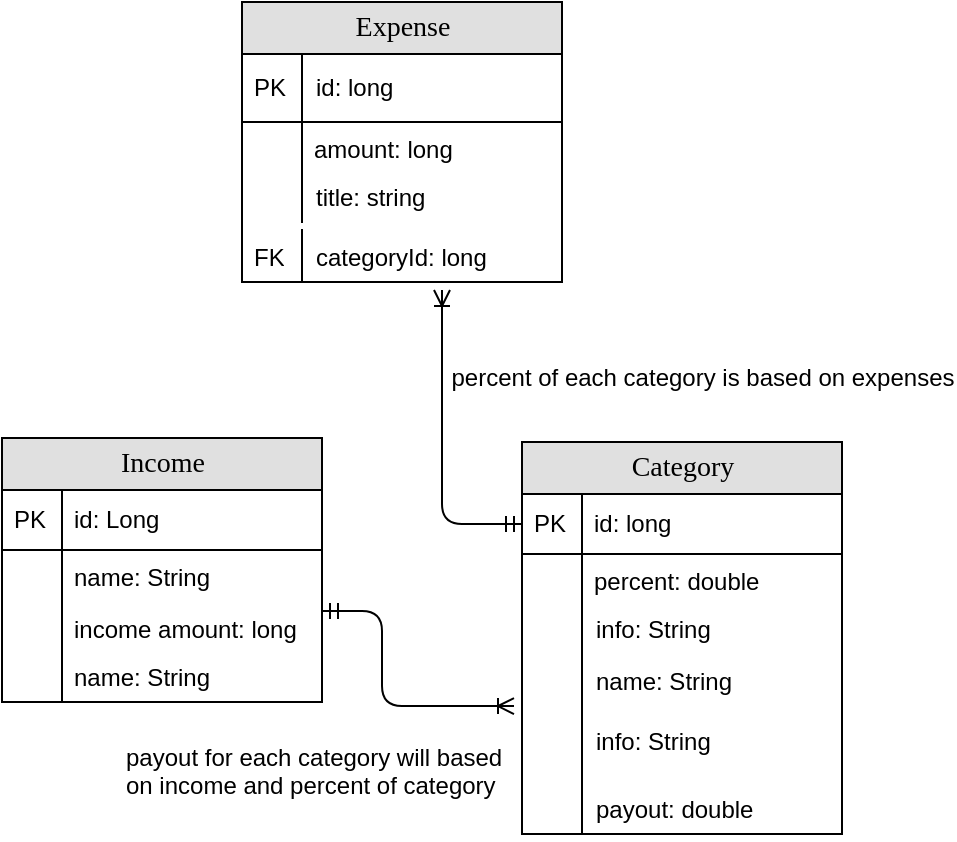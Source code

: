 <mxfile version="10.8.2" type="device"><diagram name="Page-1" id="e56a1550-8fbb-45ad-956c-1786394a9013"><mxGraphModel dx="918" dy="631" grid="1" gridSize="10" guides="1" tooltips="1" connect="1" arrows="1" fold="1" page="1" pageScale="1" pageWidth="1100" pageHeight="850" background="#ffffff" math="0" shadow="0"><root><mxCell id="0"/><mxCell id="1" parent="0"/><mxCell id="2e49270ec7c68f3f-1" value="Expense" style="swimlane;html=1;fontStyle=0;childLayout=stackLayout;horizontal=1;startSize=26;fillColor=#e0e0e0;horizontalStack=0;resizeParent=1;resizeLast=0;collapsible=1;marginBottom=0;swimlaneFillColor=#ffffff;align=center;rounded=0;shadow=0;comic=0;labelBackgroundColor=none;strokeColor=#000000;strokeWidth=1;fontFamily=Verdana;fontSize=14;fontColor=#000000;" parent="1" vertex="1"><mxGeometry x="150" y="140" width="160" height="140" as="geometry"/></mxCell><mxCell id="2e49270ec7c68f3f-2" value="id: long" style="shape=partialRectangle;top=0;left=0;right=0;bottom=1;html=1;align=left;verticalAlign=middle;fillColor=none;spacingLeft=35;spacingRight=4;whiteSpace=wrap;overflow=hidden;rotatable=0;points=[[0,0.5],[1,0.5]];portConstraint=eastwest;dropTarget=0;fontStyle=0;" parent="2e49270ec7c68f3f-1" vertex="1"><mxGeometry y="26" width="160" height="34" as="geometry"/></mxCell><mxCell id="2e49270ec7c68f3f-3" value="PK" style="shape=partialRectangle;fontStyle=0;top=0;left=0;bottom=0;html=1;fillColor=none;align=left;verticalAlign=middle;spacingLeft=4;spacingRight=4;whiteSpace=wrap;overflow=hidden;rotatable=0;points=[];portConstraint=eastwest;part=1;" parent="2e49270ec7c68f3f-2" vertex="1" connectable="0"><mxGeometry width="30" height="34" as="geometry"/></mxCell><mxCell id="WBHSiEWjn4qip3ozpt1v-6" value="amount: long" style="shape=partialRectangle;top=0;left=0;right=0;bottom=0;html=1;align=left;verticalAlign=top;fillColor=none;spacingLeft=34;spacingRight=4;whiteSpace=wrap;overflow=hidden;rotatable=0;points=[[0,0.5],[1,0.5]];portConstraint=eastwest;dropTarget=0;" vertex="1" parent="2e49270ec7c68f3f-1"><mxGeometry y="60" width="160" height="24" as="geometry"/></mxCell><mxCell id="WBHSiEWjn4qip3ozpt1v-7" value="" style="shape=partialRectangle;top=0;left=0;bottom=0;html=1;fillColor=none;align=left;verticalAlign=top;spacingLeft=4;spacingRight=4;whiteSpace=wrap;overflow=hidden;rotatable=0;points=[];portConstraint=eastwest;part=1;" vertex="1" connectable="0" parent="WBHSiEWjn4qip3ozpt1v-6"><mxGeometry width="30" height="24.0" as="geometry"/></mxCell><mxCell id="WBHSiEWjn4qip3ozpt1v-8" value="title: string" style="shape=partialRectangle;top=0;left=0;right=0;bottom=0;html=1;align=left;verticalAlign=top;fillColor=none;spacingLeft=35;spacingRight=4;whiteSpace=wrap;overflow=hidden;rotatable=0;points=[[0,0.5],[1,0.5]];portConstraint=eastwest;dropTarget=0;" vertex="1" parent="2e49270ec7c68f3f-1"><mxGeometry y="84" width="160" height="26" as="geometry"/></mxCell><mxCell id="WBHSiEWjn4qip3ozpt1v-9" value="" style="shape=partialRectangle;top=0;left=0;bottom=0;html=1;fillColor=none;align=left;verticalAlign=top;spacingLeft=4;spacingRight=4;whiteSpace=wrap;overflow=hidden;rotatable=0;points=[];portConstraint=eastwest;part=1;" vertex="1" connectable="0" parent="WBHSiEWjn4qip3ozpt1v-8"><mxGeometry width="30" height="26" as="geometry"/></mxCell><mxCell id="2e49270ec7c68f3f-19" value="Category" style="swimlane;html=1;fontStyle=0;childLayout=stackLayout;horizontal=1;startSize=26;fillColor=#e0e0e0;horizontalStack=0;resizeParent=1;resizeLast=0;collapsible=1;marginBottom=0;swimlaneFillColor=#ffffff;align=center;rounded=0;shadow=0;comic=0;labelBackgroundColor=none;strokeColor=#000000;strokeWidth=1;fontFamily=Verdana;fontSize=14;fontColor=#000000;" parent="1" vertex="1"><mxGeometry x="290" y="360" width="160" height="196" as="geometry"/></mxCell><mxCell id="2e49270ec7c68f3f-20" value="id: long" style="shape=partialRectangle;top=0;left=0;right=0;bottom=1;html=1;align=left;verticalAlign=middle;fillColor=none;spacingLeft=34;spacingRight=4;whiteSpace=wrap;overflow=hidden;rotatable=0;points=[[0,0.5],[1,0.5]];portConstraint=eastwest;dropTarget=0;fontStyle=0;" parent="2e49270ec7c68f3f-19" vertex="1"><mxGeometry y="26" width="160" height="30" as="geometry"/></mxCell><mxCell id="2e49270ec7c68f3f-21" value="PK" style="shape=partialRectangle;top=0;left=0;bottom=0;html=1;fillColor=none;align=left;verticalAlign=middle;spacingLeft=4;spacingRight=4;whiteSpace=wrap;overflow=hidden;rotatable=0;points=[];portConstraint=eastwest;part=1;" parent="2e49270ec7c68f3f-20" vertex="1" connectable="0"><mxGeometry width="30" height="30" as="geometry"/></mxCell><mxCell id="2e49270ec7c68f3f-22" value="&lt;div&gt;percent: double&lt;/div&gt;" style="shape=partialRectangle;top=0;left=0;right=0;bottom=0;html=1;align=left;verticalAlign=top;fillColor=none;spacingLeft=34;spacingRight=4;whiteSpace=wrap;overflow=hidden;rotatable=0;points=[[0,0.5],[1,0.5]];portConstraint=eastwest;dropTarget=0;" parent="2e49270ec7c68f3f-19" vertex="1"><mxGeometry y="56" width="160" height="24" as="geometry"/></mxCell><mxCell id="2e49270ec7c68f3f-23" value="" style="shape=partialRectangle;top=0;left=0;bottom=0;html=1;fillColor=none;align=left;verticalAlign=top;spacingLeft=4;spacingRight=4;whiteSpace=wrap;overflow=hidden;rotatable=0;points=[];portConstraint=eastwest;part=1;" parent="2e49270ec7c68f3f-22" vertex="1" connectable="0"><mxGeometry width="30" height="24.0" as="geometry"/></mxCell><mxCell id="WBHSiEWjn4qip3ozpt1v-1" value="info: String" style="shape=partialRectangle;top=0;left=0;right=0;bottom=0;html=1;align=left;verticalAlign=top;fillColor=none;spacingLeft=35;spacingRight=4;whiteSpace=wrap;overflow=hidden;rotatable=0;points=[[0,0.5],[1,0.5]];portConstraint=eastwest;dropTarget=0;" vertex="1" parent="2e49270ec7c68f3f-19"><mxGeometry y="80" width="160" height="26" as="geometry"/></mxCell><mxCell id="WBHSiEWjn4qip3ozpt1v-2" value="" style="shape=partialRectangle;top=0;left=0;bottom=0;html=1;fillColor=none;align=left;verticalAlign=top;spacingLeft=4;spacingRight=4;whiteSpace=wrap;overflow=hidden;rotatable=0;points=[];portConstraint=eastwest;part=1;" vertex="1" connectable="0" parent="WBHSiEWjn4qip3ozpt1v-1"><mxGeometry width="30" height="26" as="geometry"/></mxCell><mxCell id="_e51ZInWVbyPEsTnmCnW-14" value="name: String" style="shape=partialRectangle;top=0;left=0;right=0;bottom=0;html=1;align=left;verticalAlign=top;fillColor=none;spacingLeft=35;spacingRight=4;whiteSpace=wrap;overflow=hidden;rotatable=0;points=[[0,0.5],[1,0.5]];portConstraint=eastwest;dropTarget=0;" parent="2e49270ec7c68f3f-19" vertex="1"><mxGeometry y="106" width="160" height="30" as="geometry"/></mxCell><mxCell id="_e51ZInWVbyPEsTnmCnW-15" value="" style="shape=partialRectangle;top=0;left=0;bottom=0;html=1;fillColor=none;align=left;verticalAlign=top;spacingLeft=4;spacingRight=4;whiteSpace=wrap;overflow=hidden;rotatable=0;points=[];portConstraint=eastwest;part=1;" parent="_e51ZInWVbyPEsTnmCnW-14" vertex="1" connectable="0"><mxGeometry width="30" height="30.0" as="geometry"/></mxCell><mxCell id="_e51ZInWVbyPEsTnmCnW-3" value="info: String" style="shape=partialRectangle;top=0;left=0;right=0;bottom=0;html=1;align=left;verticalAlign=top;fillColor=none;spacingLeft=35;spacingRight=4;whiteSpace=wrap;overflow=hidden;rotatable=0;points=[[0,0.5],[1,0.5]];portConstraint=eastwest;dropTarget=0;" parent="2e49270ec7c68f3f-19" vertex="1"><mxGeometry y="136" width="160" height="34" as="geometry"/></mxCell><mxCell id="_e51ZInWVbyPEsTnmCnW-4" value="" style="shape=partialRectangle;top=0;left=0;bottom=0;html=1;fillColor=none;align=left;verticalAlign=top;spacingLeft=4;spacingRight=4;whiteSpace=wrap;overflow=hidden;rotatable=0;points=[];portConstraint=eastwest;part=1;" parent="_e51ZInWVbyPEsTnmCnW-3" vertex="1" connectable="0"><mxGeometry width="30" height="34" as="geometry"/></mxCell><mxCell id="_e51ZInWVbyPEsTnmCnW-5" value="payout: double" style="shape=partialRectangle;top=0;left=0;right=0;bottom=0;html=1;align=left;verticalAlign=top;fillColor=none;spacingLeft=35;spacingRight=4;whiteSpace=wrap;overflow=hidden;rotatable=0;points=[[0,0.5],[1,0.5]];portConstraint=eastwest;dropTarget=0;" parent="2e49270ec7c68f3f-19" vertex="1"><mxGeometry y="170" width="160" height="26" as="geometry"/></mxCell><mxCell id="_e51ZInWVbyPEsTnmCnW-6" value="" style="shape=partialRectangle;top=0;left=0;bottom=0;html=1;fillColor=none;align=left;verticalAlign=top;spacingLeft=4;spacingRight=4;whiteSpace=wrap;overflow=hidden;rotatable=0;points=[];portConstraint=eastwest;part=1;" parent="_e51ZInWVbyPEsTnmCnW-5" vertex="1" connectable="0"><mxGeometry width="30" height="26" as="geometry"/></mxCell><mxCell id="2e49270ec7c68f3f-55" value="" style="edgeStyle=orthogonalEdgeStyle;html=1;endArrow=ERoneToMany;startArrow=ERmandOne;labelBackgroundColor=none;fontFamily=Verdana;fontSize=14;exitX=0;exitY=0.5;endFill=0;startFill=0;entryX=0.625;entryY=1.154;entryDx=0;entryDy=0;entryPerimeter=0;" parent="1" source="2e49270ec7c68f3f-20" edge="1" target="WBHSiEWjn4qip3ozpt1v-10"><mxGeometry width="100" height="100" relative="1" as="geometry"><mxPoint x="100" y="430" as="sourcePoint"/><mxPoint x="250" y="290" as="targetPoint"/><Array as="points"><mxPoint x="250" y="401"/></Array></mxGeometry></mxCell><mxCell id="WBHSiEWjn4qip3ozpt1v-13" value="percent of each category is based on expenses" style="text;html=1;resizable=0;points=[];align=center;verticalAlign=middle;labelBackgroundColor=#ffffff;" vertex="1" connectable="0" parent="2e49270ec7c68f3f-55"><mxGeometry x="0.04" y="-2" relative="1" as="geometry"><mxPoint x="128" y="-32" as="offset"/></mxGeometry></mxCell><mxCell id="2e49270ec7c68f3f-80" value="Income" style="swimlane;html=1;fontStyle=0;childLayout=stackLayout;horizontal=1;startSize=26;fillColor=#e0e0e0;horizontalStack=0;resizeParent=1;resizeLast=0;collapsible=1;marginBottom=0;swimlaneFillColor=#ffffff;align=center;rounded=0;shadow=0;comic=0;labelBackgroundColor=none;strokeColor=#000000;strokeWidth=1;fontFamily=Verdana;fontSize=14;fontColor=#000000;" parent="1" vertex="1"><mxGeometry x="30" y="358" width="160" height="132" as="geometry"/></mxCell><mxCell id="2e49270ec7c68f3f-81" value="id: Long" style="shape=partialRectangle;top=0;left=0;right=0;bottom=1;html=1;align=left;verticalAlign=middle;fillColor=none;spacingLeft=34;spacingRight=4;whiteSpace=wrap;overflow=hidden;rotatable=0;points=[[0,0.5],[1,0.5]];portConstraint=eastwest;dropTarget=0;fontStyle=0;" parent="2e49270ec7c68f3f-80" vertex="1"><mxGeometry y="26" width="160" height="30" as="geometry"/></mxCell><mxCell id="2e49270ec7c68f3f-82" value="PK" style="shape=partialRectangle;top=0;left=0;bottom=0;html=1;fillColor=none;align=left;verticalAlign=middle;spacingLeft=4;spacingRight=4;whiteSpace=wrap;overflow=hidden;rotatable=0;points=[];portConstraint=eastwest;part=1;" parent="2e49270ec7c68f3f-81" vertex="1" connectable="0"><mxGeometry width="30" height="30" as="geometry"/></mxCell><mxCell id="2e49270ec7c68f3f-83" value="&lt;div&gt;name: String&lt;/div&gt;&lt;div&gt;&lt;br&gt;&lt;/div&gt;" style="shape=partialRectangle;top=0;left=0;right=0;bottom=0;html=1;align=left;verticalAlign=top;fillColor=none;spacingLeft=34;spacingRight=4;whiteSpace=wrap;overflow=hidden;rotatable=0;points=[[0,0.5],[1,0.5]];portConstraint=eastwest;dropTarget=0;" parent="2e49270ec7c68f3f-80" vertex="1"><mxGeometry y="56" width="160" height="26" as="geometry"/></mxCell><mxCell id="2e49270ec7c68f3f-84" value="" style="shape=partialRectangle;top=0;left=0;bottom=0;html=1;fillColor=none;align=left;verticalAlign=top;spacingLeft=4;spacingRight=4;whiteSpace=wrap;overflow=hidden;rotatable=0;points=[];portConstraint=eastwest;part=1;" parent="2e49270ec7c68f3f-83" vertex="1" connectable="0"><mxGeometry width="30" height="26" as="geometry"/></mxCell><mxCell id="2e49270ec7c68f3f-89" value="" style="shape=partialRectangle;top=0;left=0;right=0;bottom=0;html=1;align=left;verticalAlign=top;fillColor=none;spacingLeft=34;spacingRight=4;whiteSpace=wrap;overflow=hidden;rotatable=0;points=[[0,0.5],[1,0.5]];portConstraint=eastwest;dropTarget=0;" parent="2e49270ec7c68f3f-80" vertex="1"><mxGeometry y="82" width="160" height="10" as="geometry"/></mxCell><mxCell id="2e49270ec7c68f3f-90" value="" style="shape=partialRectangle;top=0;left=0;bottom=0;html=1;fillColor=none;align=left;verticalAlign=top;spacingLeft=4;spacingRight=4;whiteSpace=wrap;overflow=hidden;rotatable=0;points=[];portConstraint=eastwest;part=1;" parent="2e49270ec7c68f3f-89" vertex="1" connectable="0"><mxGeometry width="30" height="10" as="geometry"/></mxCell><mxCell id="_e51ZInWVbyPEsTnmCnW-1" value="income amount: long" style="shape=partialRectangle;top=0;left=0;right=0;bottom=0;html=1;align=left;verticalAlign=top;fillColor=none;spacingLeft=34;spacingRight=4;whiteSpace=wrap;overflow=hidden;rotatable=0;points=[[0,0.5],[1,0.5]];portConstraint=eastwest;dropTarget=0;" parent="1" vertex="1"><mxGeometry x="30" y="440" width="160" height="26" as="geometry"/></mxCell><mxCell id="_e51ZInWVbyPEsTnmCnW-2" value="" style="shape=partialRectangle;top=0;left=0;bottom=0;html=1;fillColor=none;align=left;verticalAlign=top;spacingLeft=4;spacingRight=4;whiteSpace=wrap;overflow=hidden;rotatable=0;points=[];portConstraint=eastwest;part=1;" parent="_e51ZInWVbyPEsTnmCnW-1" vertex="1" connectable="0"><mxGeometry width="30" height="26" as="geometry"/></mxCell><mxCell id="WBHSiEWjn4qip3ozpt1v-3" value="&lt;div&gt;name: String&lt;/div&gt;&lt;div&gt;&lt;br&gt;&lt;/div&gt;" style="shape=partialRectangle;top=0;left=0;right=0;bottom=0;html=1;align=left;verticalAlign=top;fillColor=none;spacingLeft=34;spacingRight=4;whiteSpace=wrap;overflow=hidden;rotatable=0;points=[[0,0.5],[1,0.5]];portConstraint=eastwest;dropTarget=0;" vertex="1" parent="1"><mxGeometry x="30" y="464" width="160" height="26" as="geometry"/></mxCell><mxCell id="WBHSiEWjn4qip3ozpt1v-4" value="" style="shape=partialRectangle;top=0;left=0;bottom=0;html=1;fillColor=none;align=left;verticalAlign=top;spacingLeft=4;spacingRight=4;whiteSpace=wrap;overflow=hidden;rotatable=0;points=[];portConstraint=eastwest;part=1;" vertex="1" connectable="0" parent="WBHSiEWjn4qip3ozpt1v-3"><mxGeometry width="30" height="26" as="geometry"/></mxCell><mxCell id="WBHSiEWjn4qip3ozpt1v-10" value="categoryId: long" style="shape=partialRectangle;top=0;left=0;right=0;bottom=0;html=1;align=left;verticalAlign=top;fillColor=none;spacingLeft=35;spacingRight=4;whiteSpace=wrap;overflow=hidden;rotatable=0;points=[[0,0.5],[1,0.5]];portConstraint=eastwest;dropTarget=0;" vertex="1" parent="1"><mxGeometry x="150" y="254" width="160" height="26" as="geometry"/></mxCell><mxCell id="WBHSiEWjn4qip3ozpt1v-11" value="FK" style="shape=partialRectangle;top=0;left=0;bottom=0;html=1;fillColor=none;align=left;verticalAlign=top;spacingLeft=4;spacingRight=4;whiteSpace=wrap;overflow=hidden;rotatable=0;points=[];portConstraint=eastwest;part=1;" vertex="1" connectable="0" parent="WBHSiEWjn4qip3ozpt1v-10"><mxGeometry width="30" height="26" as="geometry"/></mxCell><mxCell id="WBHSiEWjn4qip3ozpt1v-16" value="" style="html=1;endArrow=ERoneToMany;endFill=0;labelBackgroundColor=none;fontFamily=Verdana;fontSize=14;exitX=1;exitY=0.5;startArrow=ERmandOne;startFill=0;edgeStyle=orthogonalEdgeStyle;entryX=-0.025;entryY=0.867;entryDx=0;entryDy=0;entryPerimeter=0;" edge="1" parent="1" target="_e51ZInWVbyPEsTnmCnW-14"><mxGeometry width="100" height="100" relative="1" as="geometry"><mxPoint x="190" y="444.5" as="sourcePoint"/><mxPoint x="170" y="275.5" as="targetPoint"/><Array as="points"><mxPoint x="220" y="445"/><mxPoint x="220" y="492"/></Array></mxGeometry></mxCell><mxCell id="WBHSiEWjn4qip3ozpt1v-18" value="&lt;div&gt;payout for each category will based &lt;br&gt;&lt;/div&gt;&lt;div&gt;on income and percent of category&lt;/div&gt;" style="text;html=1;resizable=0;points=[];autosize=1;align=left;verticalAlign=top;spacingTop=-4;" vertex="1" parent="1"><mxGeometry x="90" y="508" width="200" height="30" as="geometry"/></mxCell></root></mxGraphModel></diagram></mxfile>